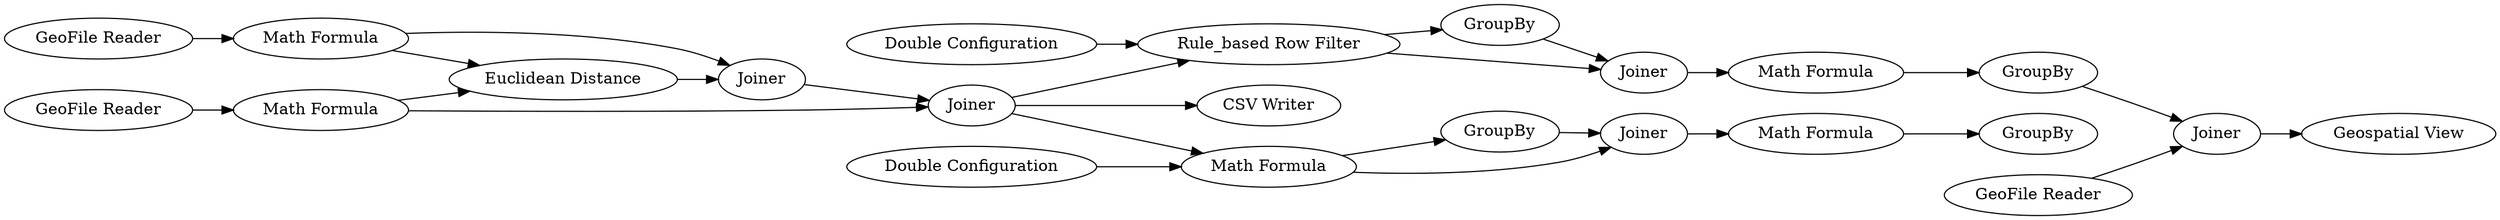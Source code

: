 digraph {
	1 [label="GeoFile Reader"]
	2 [label="GeoFile Reader"]
	3 [label="Math Formula"]
	4 [label="Math Formula"]
	5 [label="Euclidean Distance"]
	6 [label=Joiner]
	7 [label=Joiner]
	8 [label="Double Configuration"]
	9 [label="Rule_based Row Filter"]
	10 [label=GroupBy]
	11 [label=Joiner]
	12 [label="Math Formula"]
	13 [label=GroupBy]
	14 [label="GeoFile Reader"]
	15 [label=Joiner]
	16 [label="Geospatial View"]
	17 [label="Double Configuration"]
	18 [label="Math Formula"]
	19 [label=GroupBy]
	20 [label=Joiner]
	21 [label="Math Formula"]
	22 [label=GroupBy]
	23 [label="CSV Writer"]
	1 -> 3
	2 -> 4
	3 -> 6
	3 -> 5
	4 -> 5
	4 -> 7
	5 -> 6
	6 -> 7
	7 -> 9
	7 -> 23
	7 -> 18
	8 -> 9
	9 -> 11
	9 -> 10
	10 -> 11
	11 -> 12
	12 -> 13
	13 -> 15
	14 -> 15
	15 -> 16
	17 -> 18
	18 -> 19
	18 -> 20
	19 -> 20
	20 -> 21
	21 -> 22
	rankdir=LR
}
